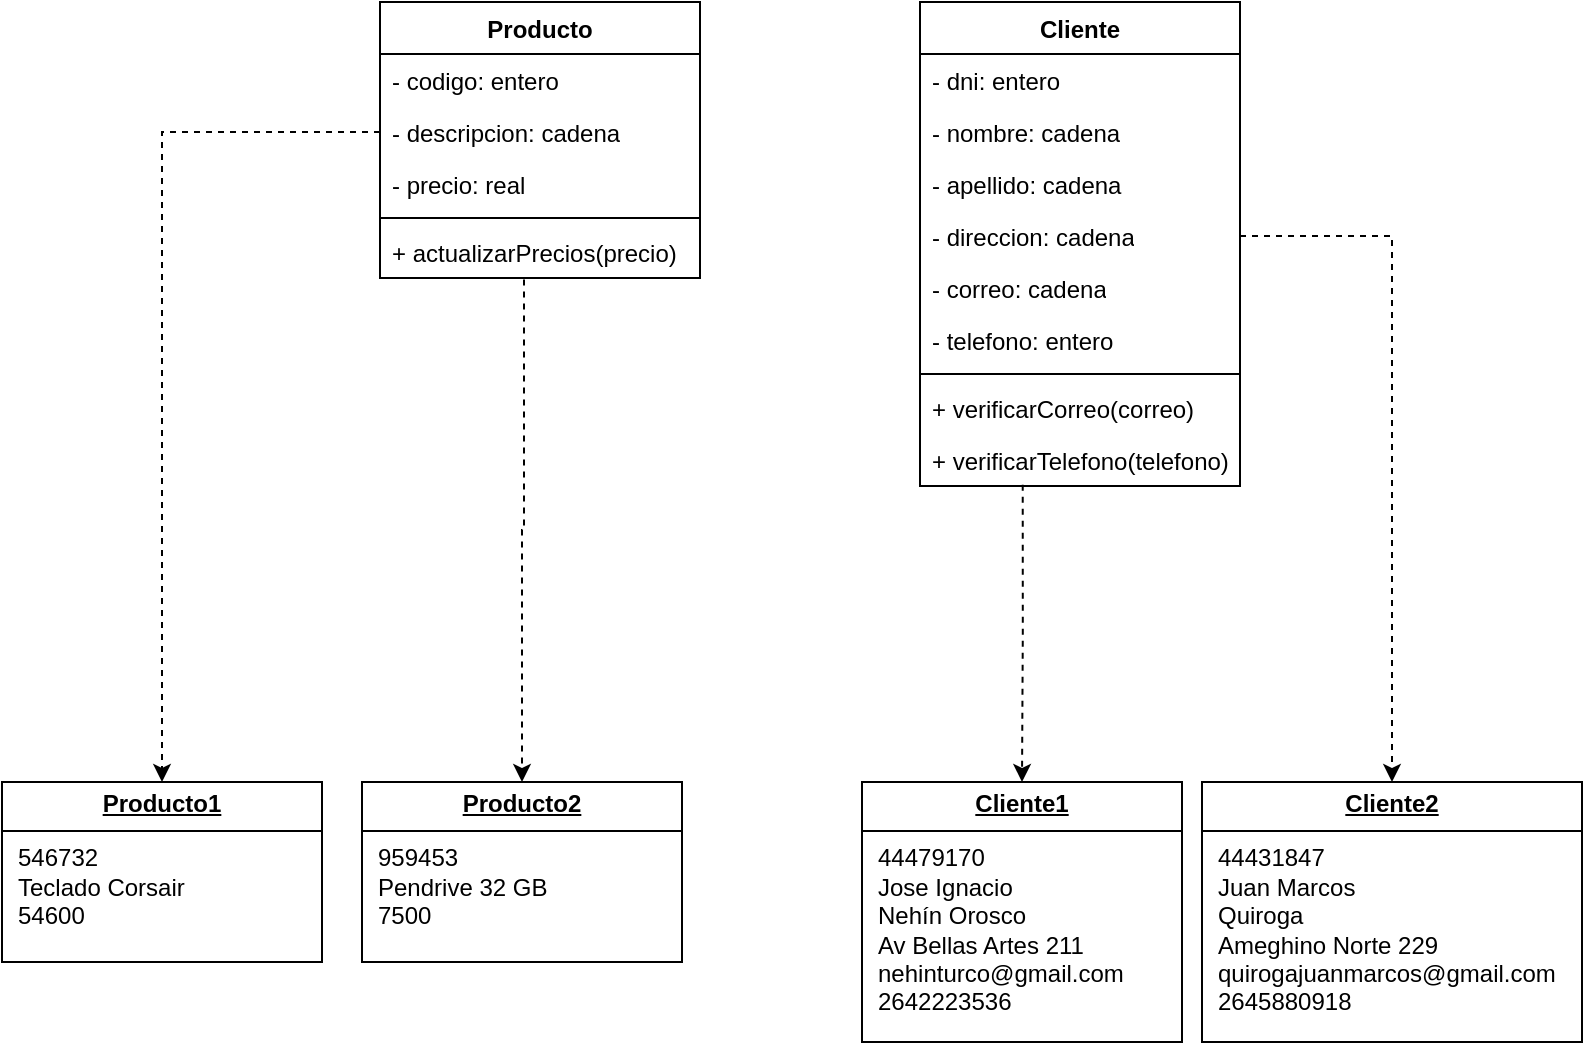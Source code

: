 <mxfile version="24.0.4" type="device">
  <diagram name="Página-1" id="mW1c-jfrzAoP3f8UfTN4">
    <mxGraphModel dx="1304" dy="731" grid="1" gridSize="10" guides="1" tooltips="1" connect="1" arrows="1" fold="1" page="1" pageScale="1" pageWidth="827" pageHeight="1169" math="0" shadow="0">
      <root>
        <mxCell id="0" />
        <mxCell id="1" parent="0" />
        <mxCell id="0-qJwLGh9Vtd-sUoXHen-1" value="Producto" style="swimlane;fontStyle=1;align=center;verticalAlign=top;childLayout=stackLayout;horizontal=1;startSize=26;horizontalStack=0;resizeParent=1;resizeParentMax=0;resizeLast=0;collapsible=1;marginBottom=0;whiteSpace=wrap;html=1;" parent="1" vertex="1">
          <mxGeometry x="199" y="130" width="160" height="138" as="geometry" />
        </mxCell>
        <mxCell id="0-qJwLGh9Vtd-sUoXHen-2" value="- codigo: entero" style="text;strokeColor=none;fillColor=none;align=left;verticalAlign=top;spacingLeft=4;spacingRight=4;overflow=hidden;rotatable=0;points=[[0,0.5],[1,0.5]];portConstraint=eastwest;whiteSpace=wrap;html=1;" parent="0-qJwLGh9Vtd-sUoXHen-1" vertex="1">
          <mxGeometry y="26" width="160" height="26" as="geometry" />
        </mxCell>
        <mxCell id="0-qJwLGh9Vtd-sUoXHen-5" value="- descripcion: cadena" style="text;strokeColor=none;fillColor=none;align=left;verticalAlign=top;spacingLeft=4;spacingRight=4;overflow=hidden;rotatable=0;points=[[0,0.5],[1,0.5]];portConstraint=eastwest;whiteSpace=wrap;html=1;" parent="0-qJwLGh9Vtd-sUoXHen-1" vertex="1">
          <mxGeometry y="52" width="160" height="26" as="geometry" />
        </mxCell>
        <mxCell id="0-qJwLGh9Vtd-sUoXHen-6" value="- precio: real" style="text;strokeColor=none;fillColor=none;align=left;verticalAlign=top;spacingLeft=4;spacingRight=4;overflow=hidden;rotatable=0;points=[[0,0.5],[1,0.5]];portConstraint=eastwest;whiteSpace=wrap;html=1;" parent="0-qJwLGh9Vtd-sUoXHen-1" vertex="1">
          <mxGeometry y="78" width="160" height="26" as="geometry" />
        </mxCell>
        <mxCell id="0-qJwLGh9Vtd-sUoXHen-3" value="" style="line;strokeWidth=1;fillColor=none;align=left;verticalAlign=middle;spacingTop=-1;spacingLeft=3;spacingRight=3;rotatable=0;labelPosition=right;points=[];portConstraint=eastwest;strokeColor=inherit;" parent="0-qJwLGh9Vtd-sUoXHen-1" vertex="1">
          <mxGeometry y="104" width="160" height="8" as="geometry" />
        </mxCell>
        <mxCell id="0-qJwLGh9Vtd-sUoXHen-4" value="+ actualizarPrecios(precio)" style="text;strokeColor=none;fillColor=none;align=left;verticalAlign=top;spacingLeft=4;spacingRight=4;overflow=hidden;rotatable=0;points=[[0,0.5],[1,0.5]];portConstraint=eastwest;whiteSpace=wrap;html=1;" parent="0-qJwLGh9Vtd-sUoXHen-1" vertex="1">
          <mxGeometry y="112" width="160" height="26" as="geometry" />
        </mxCell>
        <mxCell id="0-qJwLGh9Vtd-sUoXHen-11" value="Cliente" style="swimlane;fontStyle=1;align=center;verticalAlign=top;childLayout=stackLayout;horizontal=1;startSize=26;horizontalStack=0;resizeParent=1;resizeParentMax=0;resizeLast=0;collapsible=1;marginBottom=0;whiteSpace=wrap;html=1;" parent="1" vertex="1">
          <mxGeometry x="469" y="130" width="160" height="242" as="geometry" />
        </mxCell>
        <mxCell id="0-qJwLGh9Vtd-sUoXHen-12" value="- dni: entero" style="text;strokeColor=none;fillColor=none;align=left;verticalAlign=top;spacingLeft=4;spacingRight=4;overflow=hidden;rotatable=0;points=[[0,0.5],[1,0.5]];portConstraint=eastwest;whiteSpace=wrap;html=1;" parent="0-qJwLGh9Vtd-sUoXHen-11" vertex="1">
          <mxGeometry y="26" width="160" height="26" as="geometry" />
        </mxCell>
        <mxCell id="0-qJwLGh9Vtd-sUoXHen-13" value="- nombre: cadena" style="text;strokeColor=none;fillColor=none;align=left;verticalAlign=top;spacingLeft=4;spacingRight=4;overflow=hidden;rotatable=0;points=[[0,0.5],[1,0.5]];portConstraint=eastwest;whiteSpace=wrap;html=1;" parent="0-qJwLGh9Vtd-sUoXHen-11" vertex="1">
          <mxGeometry y="52" width="160" height="26" as="geometry" />
        </mxCell>
        <mxCell id="0-qJwLGh9Vtd-sUoXHen-17" value="- apellido: cadena" style="text;strokeColor=none;fillColor=none;align=left;verticalAlign=top;spacingLeft=4;spacingRight=4;overflow=hidden;rotatable=0;points=[[0,0.5],[1,0.5]];portConstraint=eastwest;whiteSpace=wrap;html=1;" parent="0-qJwLGh9Vtd-sUoXHen-11" vertex="1">
          <mxGeometry y="78" width="160" height="26" as="geometry" />
        </mxCell>
        <mxCell id="0-qJwLGh9Vtd-sUoXHen-14" value="- direccion: cadena" style="text;strokeColor=none;fillColor=none;align=left;verticalAlign=top;spacingLeft=4;spacingRight=4;overflow=hidden;rotatable=0;points=[[0,0.5],[1,0.5]];portConstraint=eastwest;whiteSpace=wrap;html=1;" parent="0-qJwLGh9Vtd-sUoXHen-11" vertex="1">
          <mxGeometry y="104" width="160" height="26" as="geometry" />
        </mxCell>
        <mxCell id="0-qJwLGh9Vtd-sUoXHen-18" value="- correo: cadena" style="text;strokeColor=none;fillColor=none;align=left;verticalAlign=top;spacingLeft=4;spacingRight=4;overflow=hidden;rotatable=0;points=[[0,0.5],[1,0.5]];portConstraint=eastwest;whiteSpace=wrap;html=1;" parent="0-qJwLGh9Vtd-sUoXHen-11" vertex="1">
          <mxGeometry y="130" width="160" height="26" as="geometry" />
        </mxCell>
        <mxCell id="0-qJwLGh9Vtd-sUoXHen-19" value="- telefono: entero" style="text;strokeColor=none;fillColor=none;align=left;verticalAlign=top;spacingLeft=4;spacingRight=4;overflow=hidden;rotatable=0;points=[[0,0.5],[1,0.5]];portConstraint=eastwest;whiteSpace=wrap;html=1;" parent="0-qJwLGh9Vtd-sUoXHen-11" vertex="1">
          <mxGeometry y="156" width="160" height="26" as="geometry" />
        </mxCell>
        <mxCell id="0-qJwLGh9Vtd-sUoXHen-15" value="" style="line;strokeWidth=1;fillColor=none;align=left;verticalAlign=middle;spacingTop=-1;spacingLeft=3;spacingRight=3;rotatable=0;labelPosition=right;points=[];portConstraint=eastwest;strokeColor=inherit;" parent="0-qJwLGh9Vtd-sUoXHen-11" vertex="1">
          <mxGeometry y="182" width="160" height="8" as="geometry" />
        </mxCell>
        <mxCell id="0-qJwLGh9Vtd-sUoXHen-16" value="+ verificarCorreo(correo)" style="text;strokeColor=none;fillColor=none;align=left;verticalAlign=top;spacingLeft=4;spacingRight=4;overflow=hidden;rotatable=0;points=[[0,0.5],[1,0.5]];portConstraint=eastwest;whiteSpace=wrap;html=1;" parent="0-qJwLGh9Vtd-sUoXHen-11" vertex="1">
          <mxGeometry y="190" width="160" height="26" as="geometry" />
        </mxCell>
        <mxCell id="0-qJwLGh9Vtd-sUoXHen-20" value="+ verificarTelefono(telefono)" style="text;strokeColor=none;fillColor=none;align=left;verticalAlign=top;spacingLeft=4;spacingRight=4;overflow=hidden;rotatable=0;points=[[0,0.5],[1,0.5]];portConstraint=eastwest;whiteSpace=wrap;html=1;" parent="0-qJwLGh9Vtd-sUoXHen-11" vertex="1">
          <mxGeometry y="216" width="160" height="26" as="geometry" />
        </mxCell>
        <mxCell id="3sm0TTxIIHVJczV8cH9r-1" value="&lt;p style=&quot;margin:0px;margin-top:4px;text-align:center;text-decoration:underline;&quot;&gt;&lt;b&gt;Producto1&lt;/b&gt;&lt;/p&gt;&lt;hr size=&quot;1&quot; style=&quot;border-style:solid;&quot;&gt;&lt;p style=&quot;margin:0px;margin-left:8px;&quot;&gt;546732&lt;br&gt;Teclado Corsair&lt;br&gt;54600&lt;/p&gt;" style="verticalAlign=top;align=left;overflow=fill;html=1;whiteSpace=wrap;" vertex="1" parent="1">
          <mxGeometry x="10" y="520" width="160" height="90" as="geometry" />
        </mxCell>
        <mxCell id="3sm0TTxIIHVJczV8cH9r-2" value="&lt;p style=&quot;margin:0px;margin-top:4px;text-align:center;text-decoration:underline;&quot;&gt;&lt;b&gt;Producto2&lt;/b&gt;&lt;/p&gt;&lt;hr size=&quot;1&quot; style=&quot;border-style:solid;&quot;&gt;&lt;p style=&quot;margin:0px;margin-left:8px;&quot;&gt;959453&lt;br&gt;Pendrive 32 GB&lt;br&gt;7500&lt;/p&gt;" style="verticalAlign=top;align=left;overflow=fill;html=1;whiteSpace=wrap;" vertex="1" parent="1">
          <mxGeometry x="190" y="520" width="160" height="90" as="geometry" />
        </mxCell>
        <mxCell id="3sm0TTxIIHVJczV8cH9r-3" value="&lt;p style=&quot;margin:0px;margin-top:4px;text-align:center;text-decoration:underline;&quot;&gt;&lt;b&gt;Cliente1&lt;/b&gt;&lt;/p&gt;&lt;hr size=&quot;1&quot; style=&quot;border-style:solid;&quot;&gt;&lt;p style=&quot;margin:0px;margin-left:8px;&quot;&gt;44479170&lt;br&gt;Jose Ignacio&lt;br&gt;Nehín Orosco&lt;/p&gt;&lt;p style=&quot;margin:0px;margin-left:8px;&quot;&gt;Av Bellas Artes 211&lt;/p&gt;&lt;p style=&quot;margin:0px;margin-left:8px;&quot;&gt;nehinturco@gmail.com&lt;/p&gt;&lt;p style=&quot;margin:0px;margin-left:8px;&quot;&gt;2642223536&lt;/p&gt;" style="verticalAlign=top;align=left;overflow=fill;html=1;whiteSpace=wrap;" vertex="1" parent="1">
          <mxGeometry x="440" y="520" width="160" height="130" as="geometry" />
        </mxCell>
        <mxCell id="3sm0TTxIIHVJczV8cH9r-4" value="&lt;p style=&quot;margin:0px;margin-top:4px;text-align:center;text-decoration:underline;&quot;&gt;&lt;b&gt;Cliente2&lt;/b&gt;&lt;/p&gt;&lt;hr size=&quot;1&quot; style=&quot;border-style:solid;&quot;&gt;&lt;p style=&quot;margin:0px;margin-left:8px;&quot;&gt;44431847&lt;br&gt;Juan Marcos&lt;br&gt;Quiroga&lt;/p&gt;&lt;p style=&quot;margin:0px;margin-left:8px;&quot;&gt;Ameghino Norte 229&lt;/p&gt;&lt;p style=&quot;margin:0px;margin-left:8px;&quot;&gt;quirogajuanmarcos@gmail.com&lt;/p&gt;&lt;p style=&quot;margin:0px;margin-left:8px;&quot;&gt;2645880918&lt;/p&gt;" style="verticalAlign=top;align=left;overflow=fill;html=1;whiteSpace=wrap;" vertex="1" parent="1">
          <mxGeometry x="610" y="520" width="190" height="130" as="geometry" />
        </mxCell>
        <mxCell id="3sm0TTxIIHVJczV8cH9r-5" style="edgeStyle=orthogonalEdgeStyle;rounded=0;orthogonalLoop=1;jettySize=auto;html=1;exitX=0;exitY=0.5;exitDx=0;exitDy=0;entryX=0.5;entryY=0;entryDx=0;entryDy=0;dashed=1;" edge="1" parent="1" source="0-qJwLGh9Vtd-sUoXHen-5" target="3sm0TTxIIHVJczV8cH9r-1">
          <mxGeometry relative="1" as="geometry" />
        </mxCell>
        <mxCell id="3sm0TTxIIHVJczV8cH9r-6" style="edgeStyle=orthogonalEdgeStyle;rounded=0;orthogonalLoop=1;jettySize=auto;html=1;exitX=0.45;exitY=1.029;exitDx=0;exitDy=0;entryX=0.5;entryY=0;entryDx=0;entryDy=0;exitPerimeter=0;dashed=1;" edge="1" parent="1" source="0-qJwLGh9Vtd-sUoXHen-4" target="3sm0TTxIIHVJczV8cH9r-2">
          <mxGeometry relative="1" as="geometry" />
        </mxCell>
        <mxCell id="3sm0TTxIIHVJczV8cH9r-7" style="edgeStyle=orthogonalEdgeStyle;rounded=0;orthogonalLoop=1;jettySize=auto;html=1;exitX=0.321;exitY=0.975;exitDx=0;exitDy=0;entryX=0.5;entryY=0;entryDx=0;entryDy=0;exitPerimeter=0;dashed=1;" edge="1" parent="1" source="0-qJwLGh9Vtd-sUoXHen-20" target="3sm0TTxIIHVJczV8cH9r-3">
          <mxGeometry relative="1" as="geometry" />
        </mxCell>
        <mxCell id="3sm0TTxIIHVJczV8cH9r-8" style="edgeStyle=orthogonalEdgeStyle;rounded=0;orthogonalLoop=1;jettySize=auto;html=1;exitX=1;exitY=0.5;exitDx=0;exitDy=0;entryX=0.5;entryY=0;entryDx=0;entryDy=0;dashed=1;" edge="1" parent="1" source="0-qJwLGh9Vtd-sUoXHen-14" target="3sm0TTxIIHVJczV8cH9r-4">
          <mxGeometry relative="1" as="geometry" />
        </mxCell>
      </root>
    </mxGraphModel>
  </diagram>
</mxfile>
